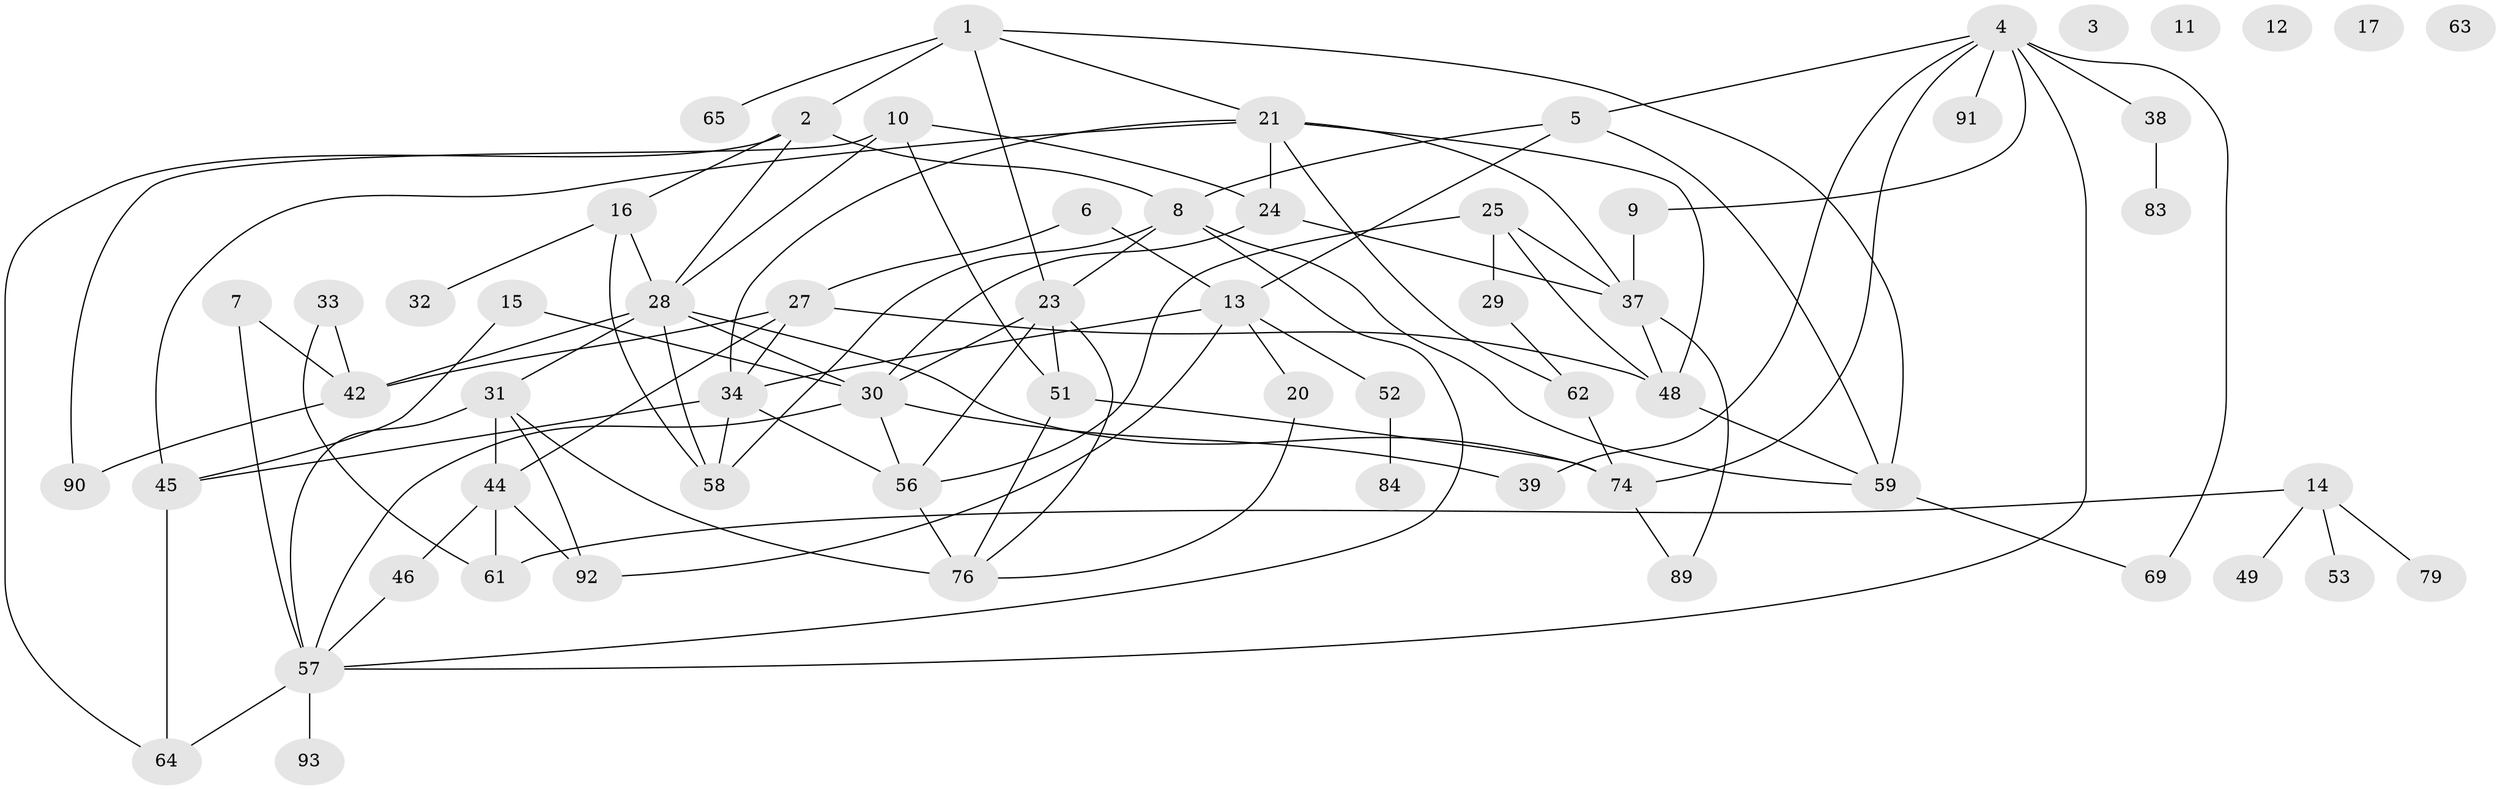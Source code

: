 // original degree distribution, {2: 0.22580645161290322, 4: 0.20430107526881722, 0: 0.053763440860215055, 1: 0.13978494623655913, 3: 0.1935483870967742, 6: 0.03225806451612903, 5: 0.10752688172043011, 7: 0.03225806451612903, 8: 0.010752688172043012}
// Generated by graph-tools (version 1.1) at 2025/41/03/06/25 10:41:23]
// undirected, 62 vertices, 104 edges
graph export_dot {
graph [start="1"]
  node [color=gray90,style=filled];
  1 [super="+19"];
  2 [super="+22"];
  3;
  4 [super="+47"];
  5 [super="+35"];
  6;
  7;
  8 [super="+54"];
  9;
  10 [super="+26"];
  11;
  12;
  13 [super="+18"];
  14 [super="+36"];
  15 [super="+67"];
  16;
  17;
  20 [super="+87"];
  21 [super="+70"];
  23 [super="+55"];
  24 [super="+40"];
  25 [super="+43"];
  27 [super="+75"];
  28 [super="+78"];
  29 [super="+81"];
  30 [super="+80"];
  31 [super="+41"];
  32;
  33;
  34 [super="+88"];
  37 [super="+66"];
  38;
  39;
  42 [super="+50"];
  44 [super="+73"];
  45 [super="+86"];
  46;
  48 [super="+60"];
  49;
  51;
  52;
  53;
  56 [super="+72"];
  57 [super="+71"];
  58;
  59 [super="+68"];
  61;
  62 [super="+85"];
  63;
  64 [super="+77"];
  65;
  69;
  74;
  76 [super="+82"];
  79;
  83;
  84;
  89;
  90;
  91;
  92;
  93;
  1 -- 65;
  1 -- 2;
  1 -- 21;
  1 -- 23;
  1 -- 59;
  2 -- 8 [weight=2];
  2 -- 16;
  2 -- 64;
  2 -- 28;
  4 -- 69;
  4 -- 38;
  4 -- 39;
  4 -- 9;
  4 -- 74;
  4 -- 91;
  4 -- 5;
  4 -- 57;
  5 -- 8;
  5 -- 59;
  5 -- 13;
  6 -- 13;
  6 -- 27;
  7 -- 57 [weight=2];
  7 -- 42;
  8 -- 58;
  8 -- 59;
  8 -- 57;
  8 -- 23;
  9 -- 37;
  10 -- 28;
  10 -- 90;
  10 -- 24;
  10 -- 51;
  13 -- 52;
  13 -- 34;
  13 -- 20;
  13 -- 92;
  14 -- 49;
  14 -- 53;
  14 -- 61;
  14 -- 79;
  15 -- 30;
  15 -- 45;
  16 -- 28;
  16 -- 32;
  16 -- 58;
  20 -- 76;
  21 -- 48;
  21 -- 37;
  21 -- 24;
  21 -- 45;
  21 -- 34;
  21 -- 62;
  23 -- 30;
  23 -- 56;
  23 -- 51;
  23 -- 76;
  24 -- 30;
  24 -- 37;
  25 -- 56;
  25 -- 37;
  25 -- 29;
  25 -- 48;
  27 -- 48;
  27 -- 44;
  27 -- 34;
  27 -- 42;
  28 -- 31;
  28 -- 58;
  28 -- 30;
  28 -- 42;
  28 -- 74;
  29 -- 62;
  30 -- 39;
  30 -- 57;
  30 -- 56;
  31 -- 76 [weight=2];
  31 -- 92;
  31 -- 57;
  31 -- 44;
  33 -- 42;
  33 -- 61;
  34 -- 45;
  34 -- 58;
  34 -- 56 [weight=2];
  37 -- 89;
  37 -- 48 [weight=2];
  38 -- 83;
  42 -- 90;
  44 -- 61;
  44 -- 46;
  44 -- 92;
  45 -- 64 [weight=2];
  46 -- 57;
  48 -- 59;
  51 -- 74;
  51 -- 76;
  52 -- 84;
  56 -- 76;
  57 -- 64;
  57 -- 93;
  59 -- 69;
  62 -- 74;
  74 -- 89;
}
